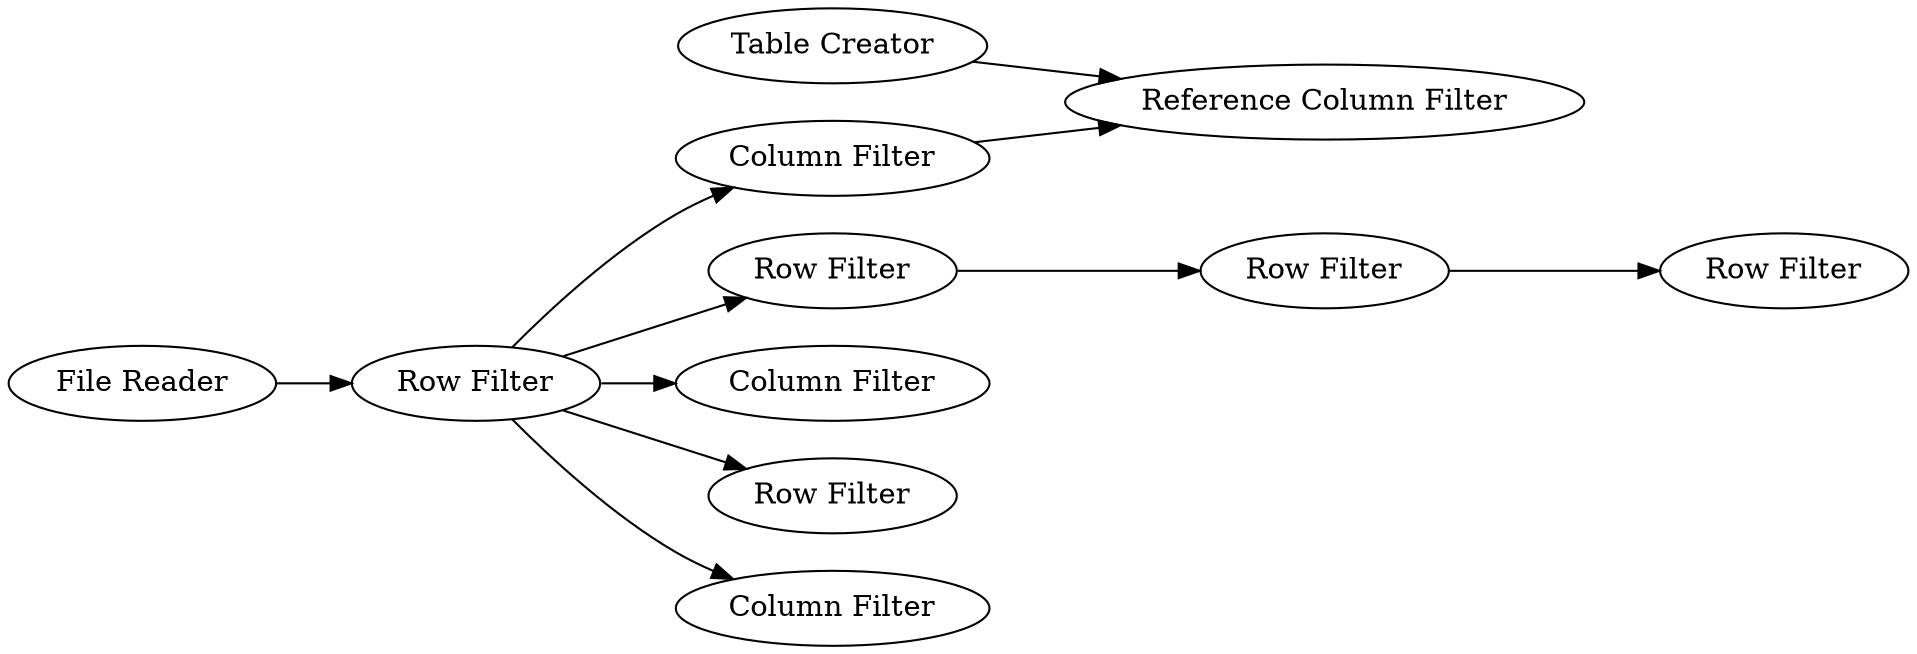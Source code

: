 digraph {
	11 -> 10
	4 -> 5
	2 -> 9
	2 -> 7
	5 -> 6
	1 -> 2
	9 -> 10
	2 -> 3
	2 -> 8
	2 -> 4
	5 [label="Row Filter"]
	1 [label="File Reader"]
	7 [label="Column Filter"]
	9 [label="Column Filter"]
	11 [label="Table Creator"]
	4 [label="Row Filter"]
	8 [label="Column Filter"]
	6 [label="Row Filter"]
	3 [label="Row Filter"]
	2 [label="Row Filter"]
	10 [label="Reference Column Filter"]
	rankdir=LR
}
